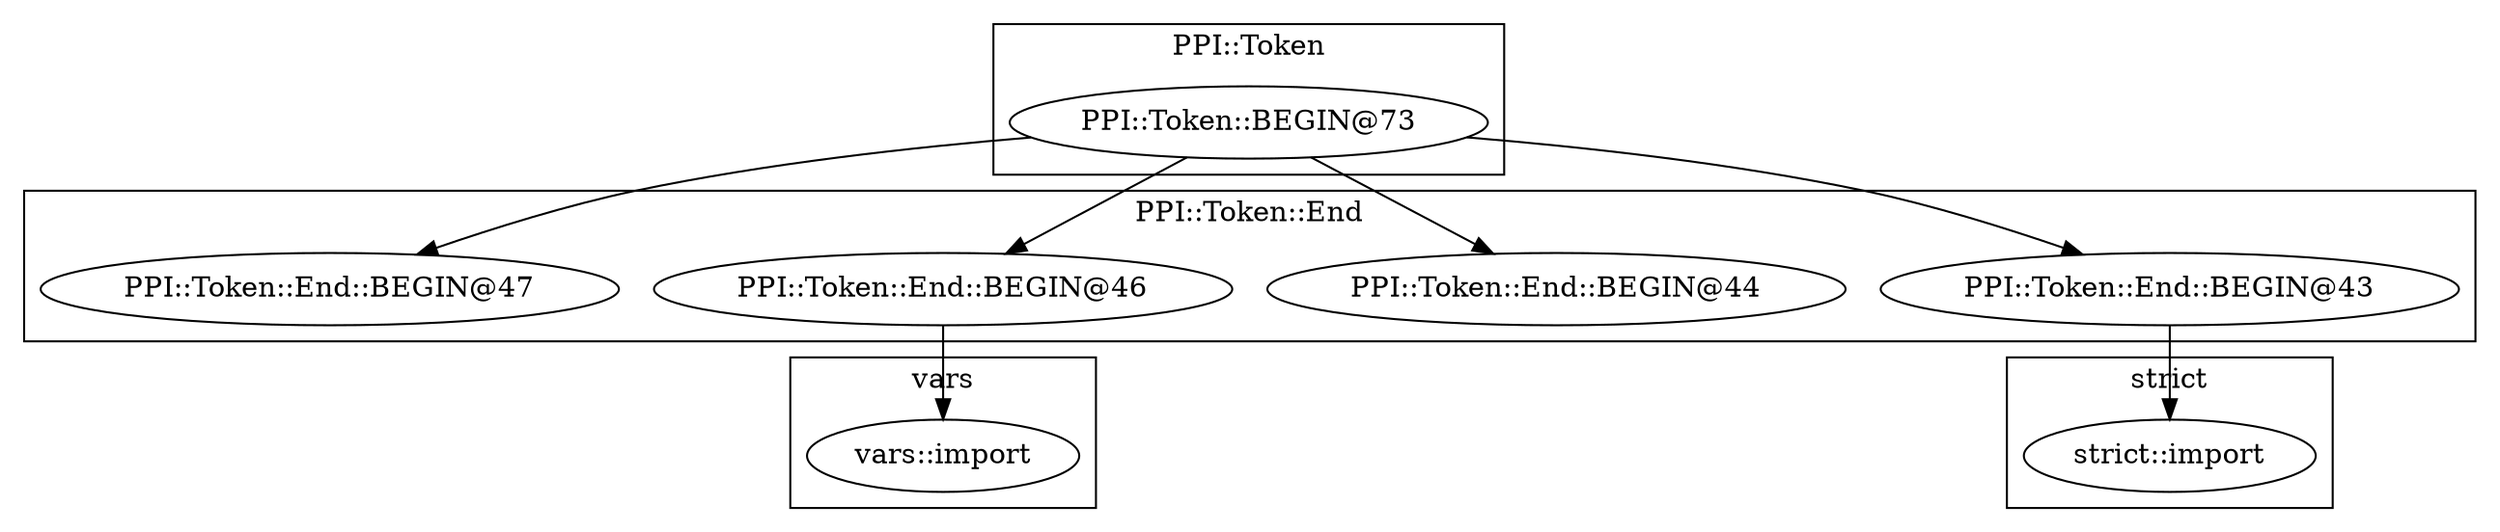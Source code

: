 digraph {
graph [overlap=false]
subgraph cluster_PPI_Token_End {
	label="PPI::Token::End";
	"PPI::Token::End::BEGIN@46";
	"PPI::Token::End::BEGIN@44";
	"PPI::Token::End::BEGIN@43";
	"PPI::Token::End::BEGIN@47";
}
subgraph cluster_PPI_Token {
	label="PPI::Token";
	"PPI::Token::BEGIN@73";
}
subgraph cluster_vars {
	label="vars";
	"vars::import";
}
subgraph cluster_strict {
	label="strict";
	"strict::import";
}
"PPI::Token::BEGIN@73" -> "PPI::Token::End::BEGIN@44";
"PPI::Token::End::BEGIN@43" -> "strict::import";
"PPI::Token::BEGIN@73" -> "PPI::Token::End::BEGIN@47";
"PPI::Token::End::BEGIN@46" -> "vars::import";
"PPI::Token::BEGIN@73" -> "PPI::Token::End::BEGIN@43";
"PPI::Token::BEGIN@73" -> "PPI::Token::End::BEGIN@46";
}
